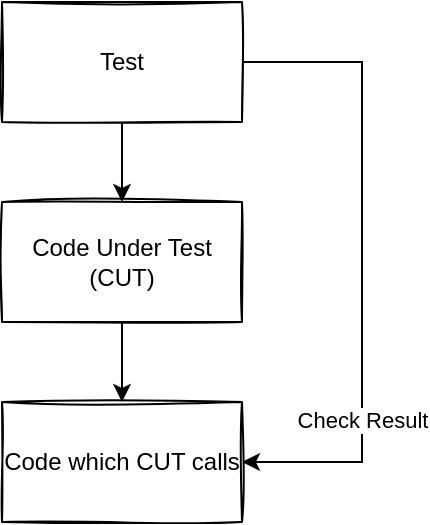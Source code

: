 <mxfile version="15.4.0" type="device"><diagram id="dlmrQcDGN5NP93AtYrb9" name="ページ1"><mxGraphModel dx="1088" dy="688" grid="1" gridSize="10" guides="1" tooltips="1" connect="1" arrows="1" fold="1" page="1" pageScale="1" pageWidth="827" pageHeight="1169" math="0" shadow="0"><root><mxCell id="0"/><mxCell id="1" parent="0"/><mxCell id="ovtiRLYMgSVBejG-Xq6q-4" style="edgeStyle=orthogonalEdgeStyle;rounded=0;orthogonalLoop=1;jettySize=auto;html=1;exitX=0.5;exitY=1;exitDx=0;exitDy=0;" parent="1" source="ovtiRLYMgSVBejG-Xq6q-1" target="ovtiRLYMgSVBejG-Xq6q-2" edge="1"><mxGeometry relative="1" as="geometry"/></mxCell><mxCell id="ovtiRLYMgSVBejG-Xq6q-6" style="edgeStyle=orthogonalEdgeStyle;rounded=0;orthogonalLoop=1;jettySize=auto;html=1;exitX=1;exitY=0.5;exitDx=0;exitDy=0;entryX=1;entryY=0.5;entryDx=0;entryDy=0;" parent="1" source="ovtiRLYMgSVBejG-Xq6q-1" target="ovtiRLYMgSVBejG-Xq6q-3" edge="1"><mxGeometry relative="1" as="geometry"><Array as="points"><mxPoint x="220" y="70"/><mxPoint x="220" y="270"/></Array></mxGeometry></mxCell><mxCell id="ovtiRLYMgSVBejG-Xq6q-7" value="Check Result" style="edgeLabel;html=1;align=center;verticalAlign=middle;resizable=0;points=[];" parent="ovtiRLYMgSVBejG-Xq6q-6" vertex="1" connectable="0"><mxGeometry x="0.49" relative="1" as="geometry"><mxPoint as="offset"/></mxGeometry></mxCell><mxCell id="ovtiRLYMgSVBejG-Xq6q-1" value="Test" style="rounded=0;whiteSpace=wrap;html=1;sketch=1;" parent="1" vertex="1"><mxGeometry x="40" y="40" width="120" height="60" as="geometry"/></mxCell><mxCell id="ovtiRLYMgSVBejG-Xq6q-5" style="edgeStyle=orthogonalEdgeStyle;rounded=0;orthogonalLoop=1;jettySize=auto;html=1;exitX=0.5;exitY=1;exitDx=0;exitDy=0;entryX=0.5;entryY=0;entryDx=0;entryDy=0;" parent="1" source="ovtiRLYMgSVBejG-Xq6q-2" target="ovtiRLYMgSVBejG-Xq6q-3" edge="1"><mxGeometry relative="1" as="geometry"/></mxCell><mxCell id="ovtiRLYMgSVBejG-Xq6q-2" value="Code Under Test&lt;br&gt;(CUT)" style="rounded=0;whiteSpace=wrap;html=1;sketch=1;" parent="1" vertex="1"><mxGeometry x="40" y="140" width="120" height="60" as="geometry"/></mxCell><mxCell id="ovtiRLYMgSVBejG-Xq6q-3" value="Code which CUT calls" style="rounded=0;whiteSpace=wrap;html=1;sketch=1;" parent="1" vertex="1"><mxGeometry x="40" y="240" width="120" height="60" as="geometry"/></mxCell></root></mxGraphModel></diagram></mxfile>
